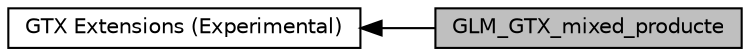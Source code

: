 digraph "GLM_GTX_mixed_producte"
{
  edge [fontname="Helvetica",fontsize="10",labelfontname="Helvetica",labelfontsize="10"];
  node [fontname="Helvetica",fontsize="10",shape=box];
  rankdir=LR;
  Node2 [label="GTX Extensions (Experimental)",height=0.2,width=0.4,color="black", fillcolor="white", style="filled",URL="$group__gtx.html",tooltip="Functions and types that the GLSL specification doesn't define, but useful to have for a C++ program."];
  Node1 [label="GLM_GTX_mixed_producte",height=0.2,width=0.4,color="black", fillcolor="grey75", style="filled", fontcolor="black",tooltip="Mixed product of 3 vectors."];
  Node2->Node1 [shape=plaintext, dir="back", style="solid"];
}
